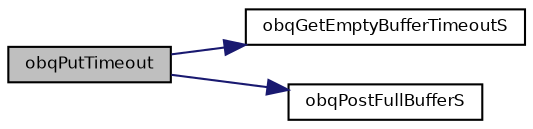 digraph "obqPutTimeout"
{
  bgcolor="transparent";
  edge [fontname="Helvetica",fontsize="8",labelfontname="Helvetica",labelfontsize="8"];
  node [fontname="Helvetica",fontsize="8",shape=record];
  rankdir="LR";
  Node26 [label="obqPutTimeout",height=0.2,width=0.4,color="black", fillcolor="grey75", style="filled", fontcolor="black"];
  Node26 -> Node27 [color="midnightblue",fontsize="8",style="solid",fontname="Helvetica"];
  Node27 [label="obqGetEmptyBufferTimeoutS",height=0.2,width=0.4,color="black",URL="$group___h_a_l___b_u_f_f_e_r_s.html#ga5fd1a9f207211fdbd50a42d711826aa2",tooltip="Gets the next empty buffer from the queue. "];
  Node26 -> Node28 [color="midnightblue",fontsize="8",style="solid",fontname="Helvetica"];
  Node28 [label="obqPostFullBufferS",height=0.2,width=0.4,color="black",URL="$group___h_a_l___b_u_f_f_e_r_s.html#ga76b1e20bacea1453e16338e6fd12e6cf",tooltip="Posts a new filled buffer to the queue. "];
}
